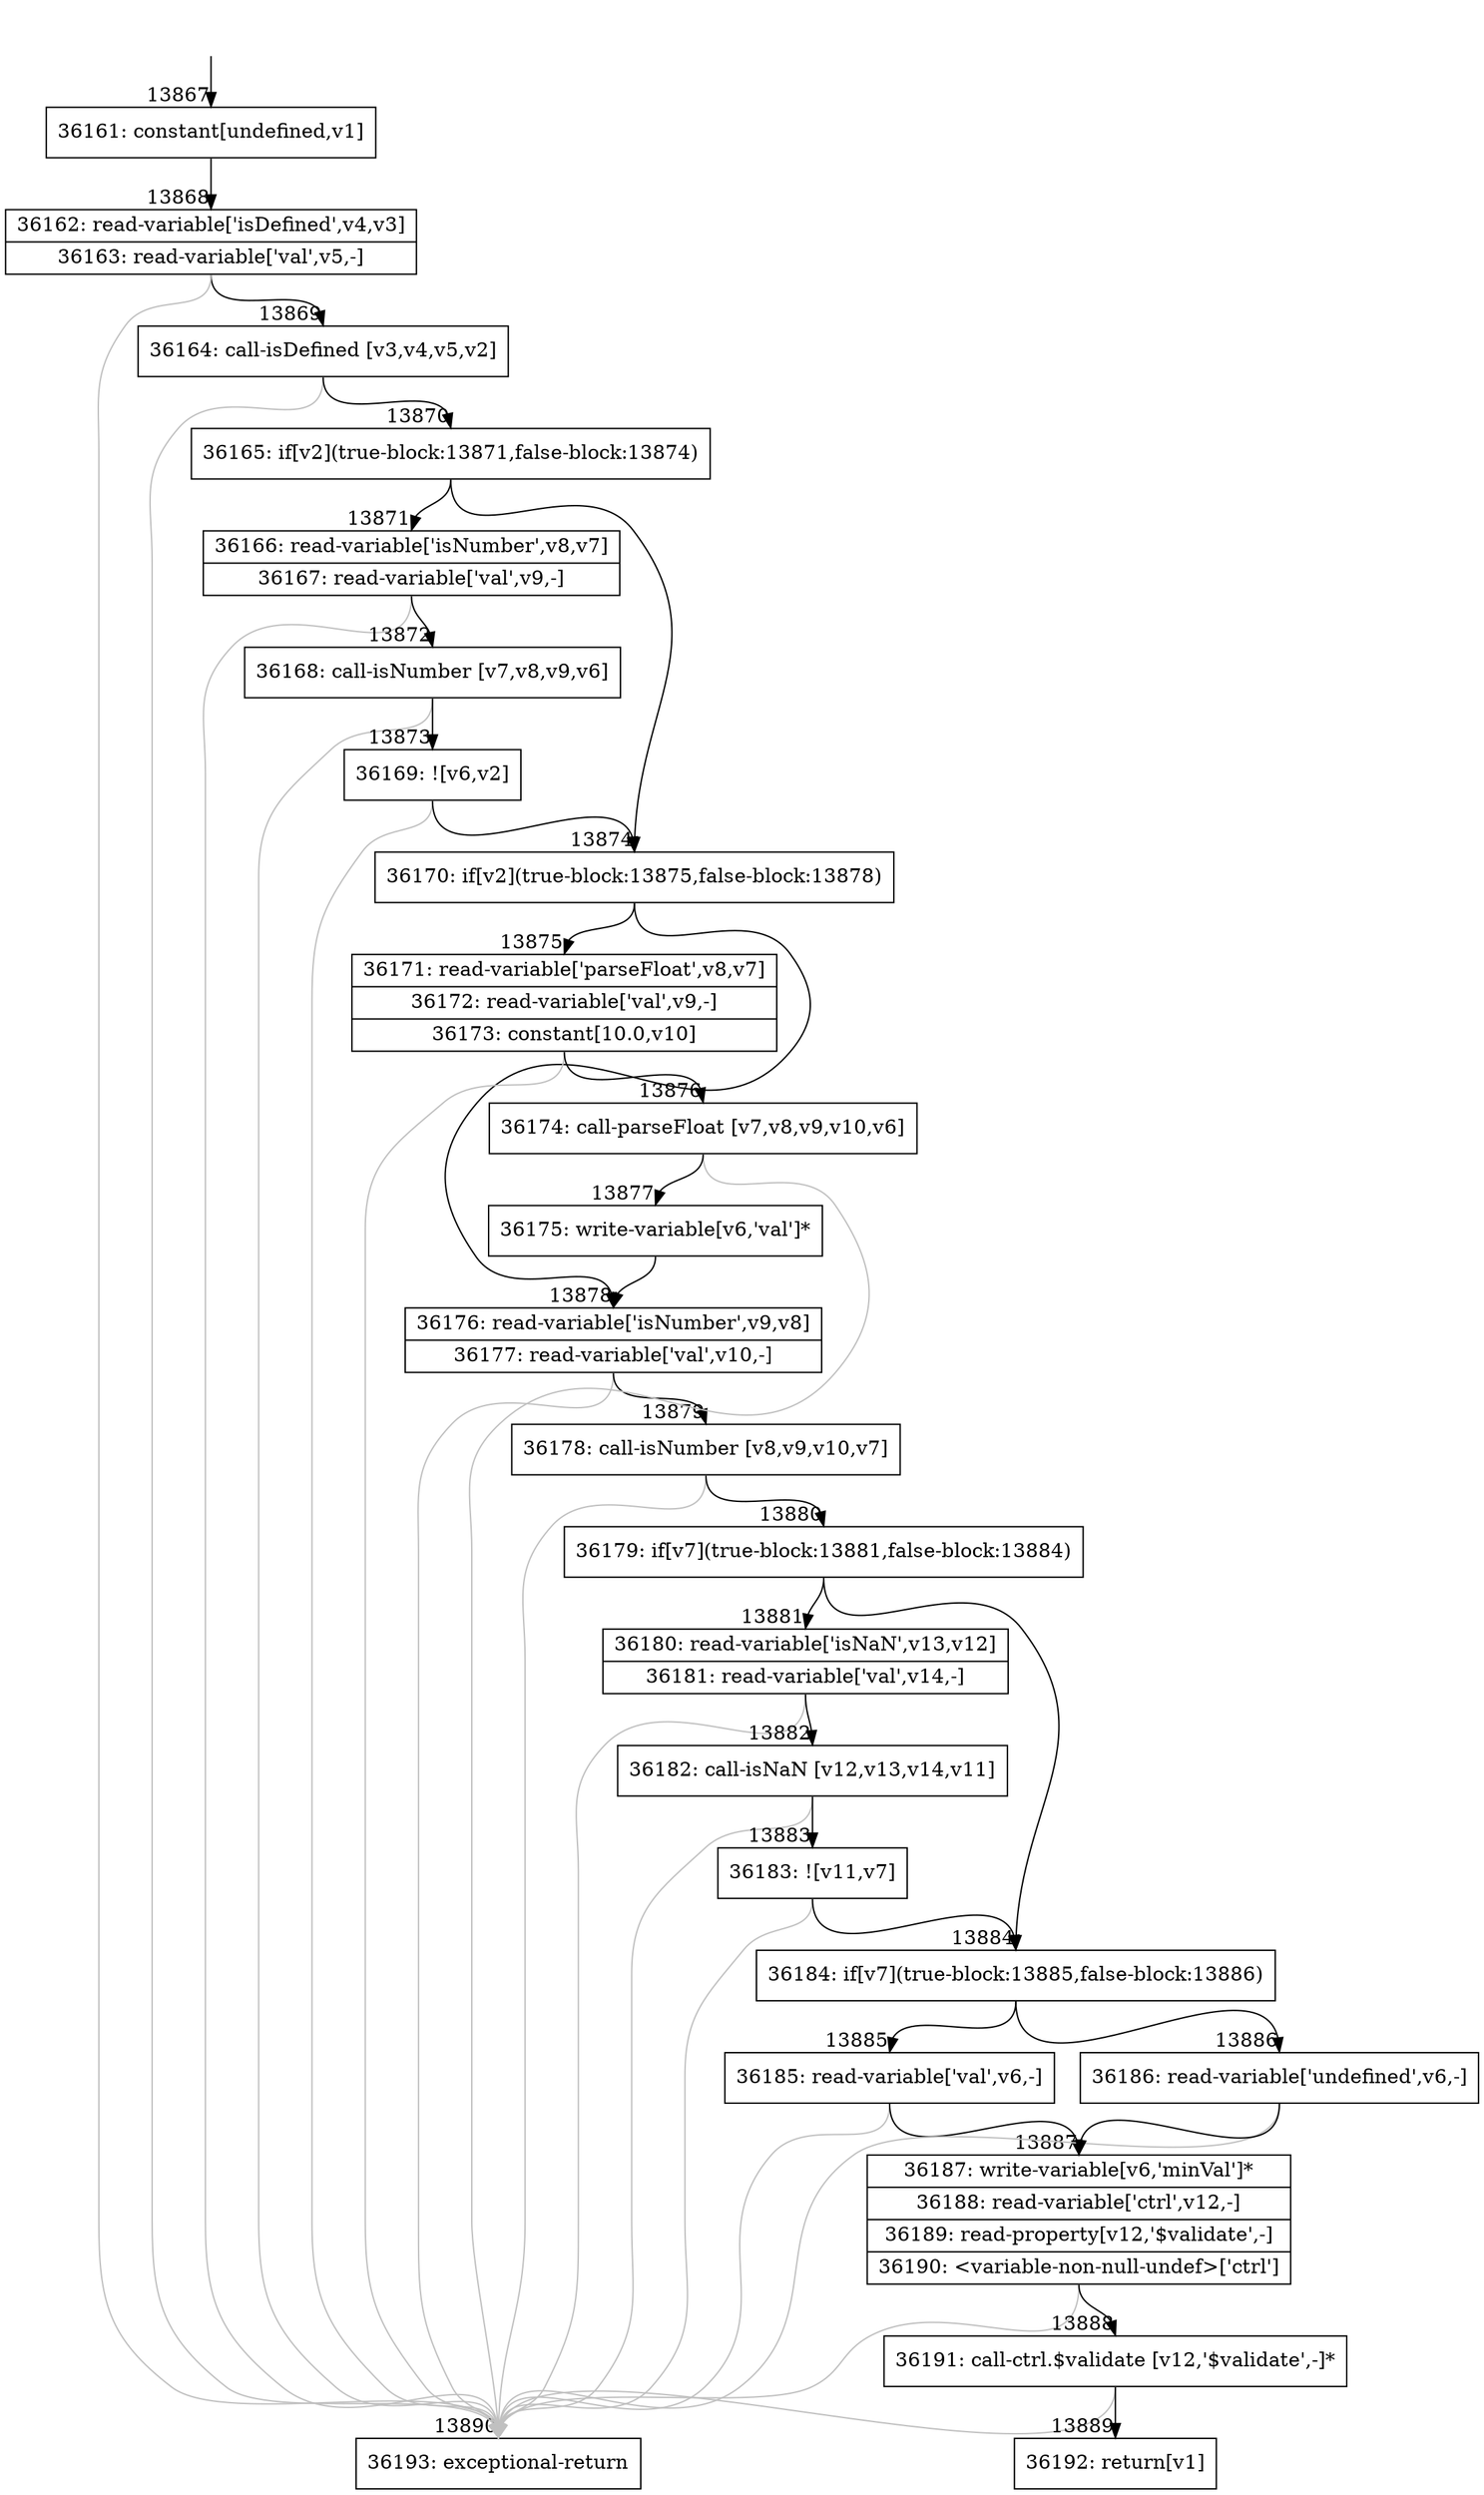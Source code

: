digraph {
rankdir="TD"
BB_entry1083[shape=none,label=""];
BB_entry1083 -> BB13867 [tailport=s, headport=n, headlabel="    13867"]
BB13867 [shape=record label="{36161: constant[undefined,v1]}" ] 
BB13867 -> BB13868 [tailport=s, headport=n, headlabel="      13868"]
BB13868 [shape=record label="{36162: read-variable['isDefined',v4,v3]|36163: read-variable['val',v5,-]}" ] 
BB13868 -> BB13869 [tailport=s, headport=n, headlabel="      13869"]
BB13868 -> BB13890 [tailport=s, headport=n, color=gray, headlabel="      13890"]
BB13869 [shape=record label="{36164: call-isDefined [v3,v4,v5,v2]}" ] 
BB13869 -> BB13870 [tailport=s, headport=n, headlabel="      13870"]
BB13869 -> BB13890 [tailport=s, headport=n, color=gray]
BB13870 [shape=record label="{36165: if[v2](true-block:13871,false-block:13874)}" ] 
BB13870 -> BB13874 [tailport=s, headport=n, headlabel="      13874"]
BB13870 -> BB13871 [tailport=s, headport=n, headlabel="      13871"]
BB13871 [shape=record label="{36166: read-variable['isNumber',v8,v7]|36167: read-variable['val',v9,-]}" ] 
BB13871 -> BB13872 [tailport=s, headport=n, headlabel="      13872"]
BB13871 -> BB13890 [tailport=s, headport=n, color=gray]
BB13872 [shape=record label="{36168: call-isNumber [v7,v8,v9,v6]}" ] 
BB13872 -> BB13873 [tailport=s, headport=n, headlabel="      13873"]
BB13872 -> BB13890 [tailport=s, headport=n, color=gray]
BB13873 [shape=record label="{36169: ![v6,v2]}" ] 
BB13873 -> BB13874 [tailport=s, headport=n]
BB13873 -> BB13890 [tailport=s, headport=n, color=gray]
BB13874 [shape=record label="{36170: if[v2](true-block:13875,false-block:13878)}" ] 
BB13874 -> BB13875 [tailport=s, headport=n, headlabel="      13875"]
BB13874 -> BB13878 [tailport=s, headport=n, headlabel="      13878"]
BB13875 [shape=record label="{36171: read-variable['parseFloat',v8,v7]|36172: read-variable['val',v9,-]|36173: constant[10.0,v10]}" ] 
BB13875 -> BB13876 [tailport=s, headport=n, headlabel="      13876"]
BB13875 -> BB13890 [tailport=s, headport=n, color=gray]
BB13876 [shape=record label="{36174: call-parseFloat [v7,v8,v9,v10,v6]}" ] 
BB13876 -> BB13877 [tailport=s, headport=n, headlabel="      13877"]
BB13876 -> BB13890 [tailport=s, headport=n, color=gray]
BB13877 [shape=record label="{36175: write-variable[v6,'val']*}" ] 
BB13877 -> BB13878 [tailport=s, headport=n]
BB13878 [shape=record label="{36176: read-variable['isNumber',v9,v8]|36177: read-variable['val',v10,-]}" ] 
BB13878 -> BB13879 [tailport=s, headport=n, headlabel="      13879"]
BB13878 -> BB13890 [tailport=s, headport=n, color=gray]
BB13879 [shape=record label="{36178: call-isNumber [v8,v9,v10,v7]}" ] 
BB13879 -> BB13880 [tailport=s, headport=n, headlabel="      13880"]
BB13879 -> BB13890 [tailport=s, headport=n, color=gray]
BB13880 [shape=record label="{36179: if[v7](true-block:13881,false-block:13884)}" ] 
BB13880 -> BB13884 [tailport=s, headport=n, headlabel="      13884"]
BB13880 -> BB13881 [tailport=s, headport=n, headlabel="      13881"]
BB13881 [shape=record label="{36180: read-variable['isNaN',v13,v12]|36181: read-variable['val',v14,-]}" ] 
BB13881 -> BB13882 [tailport=s, headport=n, headlabel="      13882"]
BB13881 -> BB13890 [tailport=s, headport=n, color=gray]
BB13882 [shape=record label="{36182: call-isNaN [v12,v13,v14,v11]}" ] 
BB13882 -> BB13883 [tailport=s, headport=n, headlabel="      13883"]
BB13882 -> BB13890 [tailport=s, headport=n, color=gray]
BB13883 [shape=record label="{36183: ![v11,v7]}" ] 
BB13883 -> BB13884 [tailport=s, headport=n]
BB13883 -> BB13890 [tailport=s, headport=n, color=gray]
BB13884 [shape=record label="{36184: if[v7](true-block:13885,false-block:13886)}" ] 
BB13884 -> BB13885 [tailport=s, headport=n, headlabel="      13885"]
BB13884 -> BB13886 [tailport=s, headport=n, headlabel="      13886"]
BB13885 [shape=record label="{36185: read-variable['val',v6,-]}" ] 
BB13885 -> BB13887 [tailport=s, headport=n, headlabel="      13887"]
BB13885 -> BB13890 [tailport=s, headport=n, color=gray]
BB13886 [shape=record label="{36186: read-variable['undefined',v6,-]}" ] 
BB13886 -> BB13887 [tailport=s, headport=n]
BB13886 -> BB13890 [tailport=s, headport=n, color=gray]
BB13887 [shape=record label="{36187: write-variable[v6,'minVal']*|36188: read-variable['ctrl',v12,-]|36189: read-property[v12,'$validate',-]|36190: \<variable-non-null-undef\>['ctrl']}" ] 
BB13887 -> BB13888 [tailport=s, headport=n, headlabel="      13888"]
BB13887 -> BB13890 [tailport=s, headport=n, color=gray]
BB13888 [shape=record label="{36191: call-ctrl.$validate [v12,'$validate',-]*}" ] 
BB13888 -> BB13889 [tailport=s, headport=n, headlabel="      13889"]
BB13888 -> BB13890 [tailport=s, headport=n, color=gray]
BB13889 [shape=record label="{36192: return[v1]}" ] 
BB13890 [shape=record label="{36193: exceptional-return}" ] 
//#$~ 21712
}
